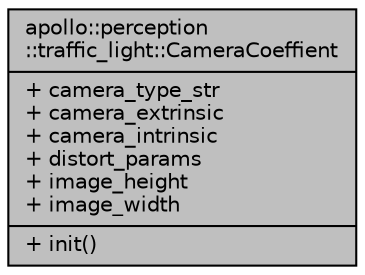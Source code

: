 digraph "apollo::perception::traffic_light::CameraCoeffient"
{
  edge [fontname="Helvetica",fontsize="10",labelfontname="Helvetica",labelfontsize="10"];
  node [fontname="Helvetica",fontsize="10",shape=record];
  Node1 [label="{apollo::perception\l::traffic_light::CameraCoeffient\n|+ camera_type_str\l+ camera_extrinsic\l+ camera_intrinsic\l+ distort_params\l+ image_height\l+ image_width\l|+ init()\l}",height=0.2,width=0.4,color="black", fillcolor="grey75", style="filled" fontcolor="black"];
}
